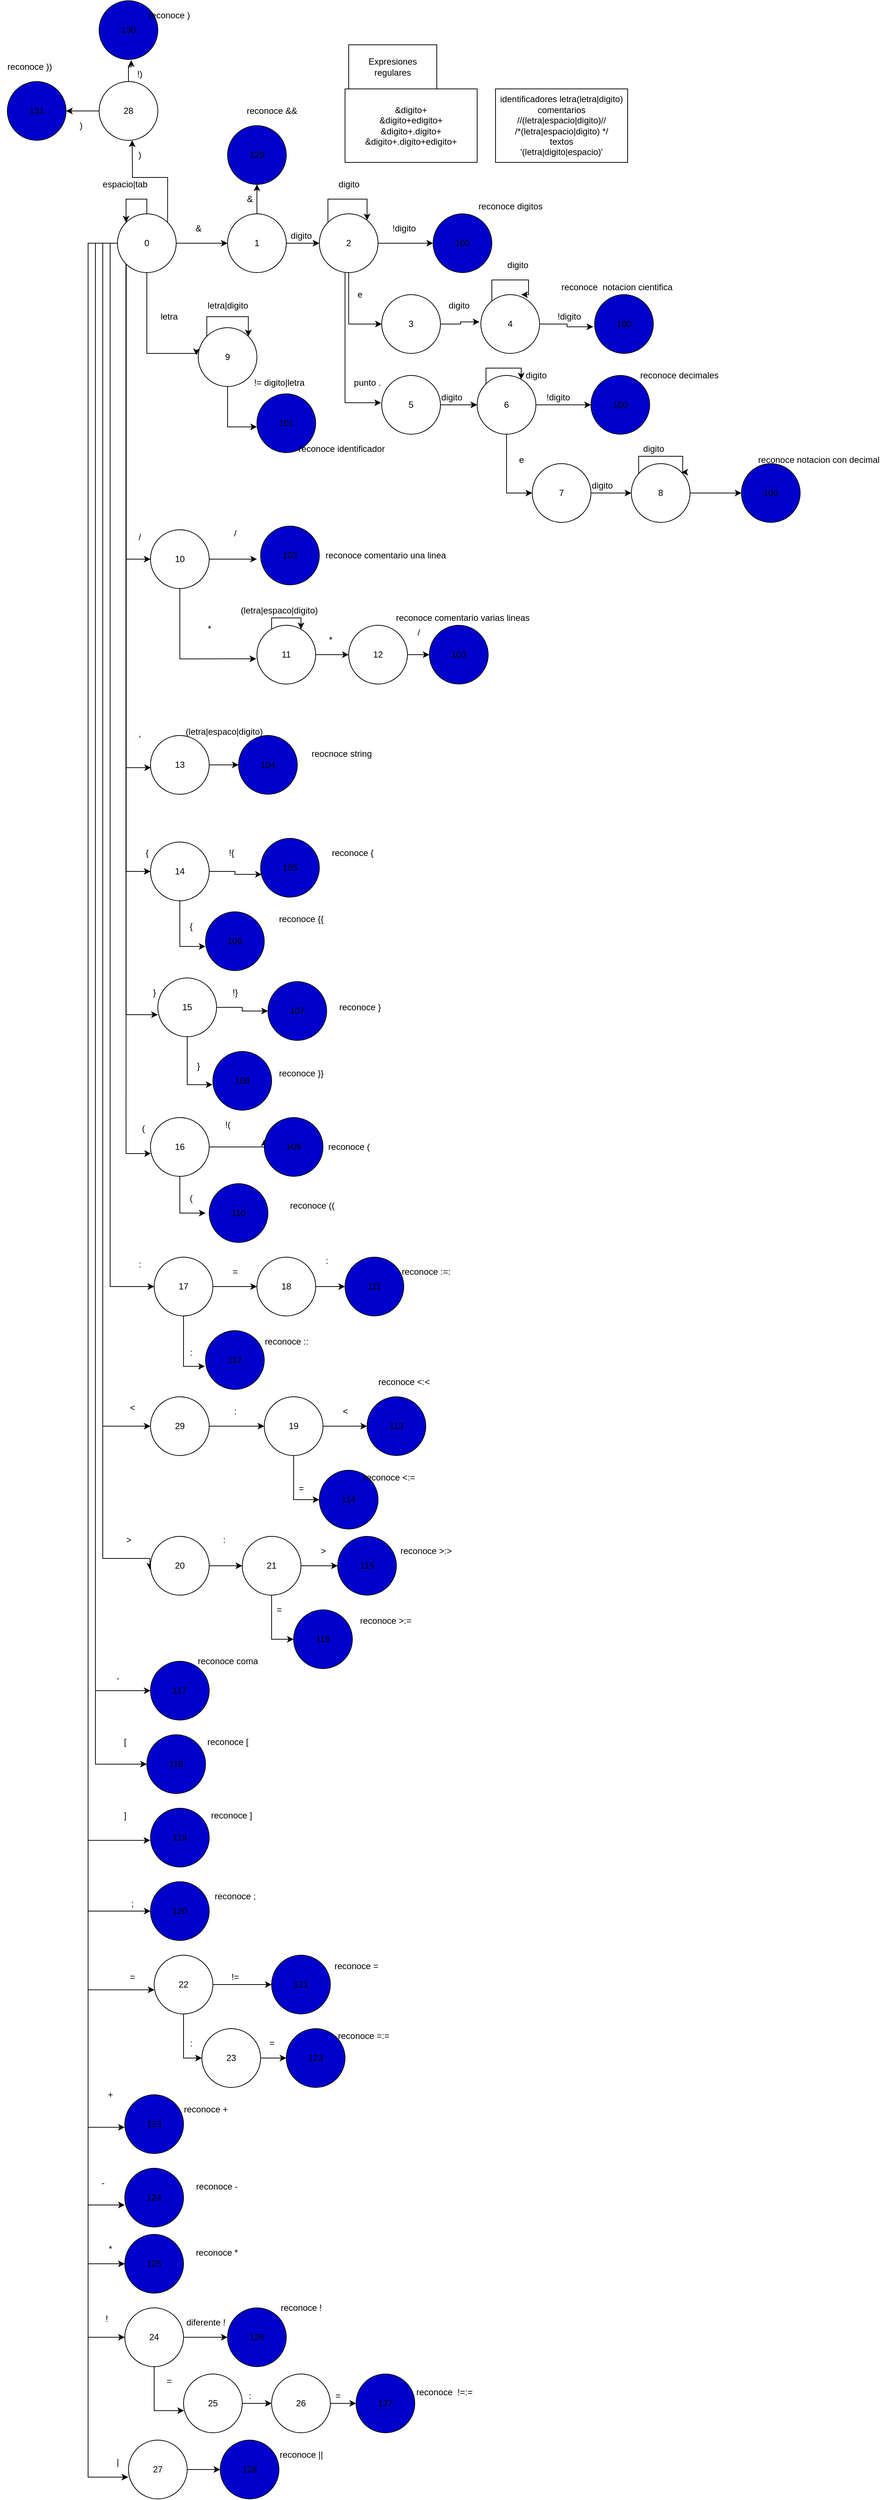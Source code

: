 <mxfile version="20.3.0" type="device"><diagram id="sZJ4xuUQJgea48TGJXXS" name="Page-1"><mxGraphModel dx="3290" dy="2418" grid="1" gridSize="10" guides="1" tooltips="1" connect="1" arrows="1" fold="1" page="1" pageScale="1" pageWidth="850" pageHeight="1100" math="0" shadow="0"><root><mxCell id="0"/><mxCell id="1" parent="0"/><mxCell id="8NpCHd4H9jKGFqgxWnFF-7" style="edgeStyle=orthogonalEdgeStyle;rounded=0;orthogonalLoop=1;jettySize=auto;html=1;entryX=0;entryY=0.5;entryDx=0;entryDy=0;" parent="1" source="SpktvOIL7QtPuCu8aXce-1" target="8NpCHd4H9jKGFqgxWnFF-4" edge="1"><mxGeometry relative="1" as="geometry"/></mxCell><mxCell id="8NpCHd4H9jKGFqgxWnFF-58" style="edgeStyle=orthogonalEdgeStyle;rounded=0;orthogonalLoop=1;jettySize=auto;html=1;entryX=-0.03;entryY=0.467;entryDx=0;entryDy=0;entryPerimeter=0;" parent="1" source="SpktvOIL7QtPuCu8aXce-1" target="8NpCHd4H9jKGFqgxWnFF-57" edge="1"><mxGeometry relative="1" as="geometry"><Array as="points"><mxPoint x="150" y="440"/><mxPoint x="218" y="440"/></Array></mxGeometry></mxCell><mxCell id="8NpCHd4H9jKGFqgxWnFF-66" style="edgeStyle=orthogonalEdgeStyle;rounded=0;orthogonalLoop=1;jettySize=auto;html=1;exitX=0;exitY=1;exitDx=0;exitDy=0;entryX=0;entryY=0.5;entryDx=0;entryDy=0;" parent="1" source="SpktvOIL7QtPuCu8aXce-1" target="8NpCHd4H9jKGFqgxWnFF-67" edge="1"><mxGeometry relative="1" as="geometry"><mxPoint x="121.857" y="590.0" as="targetPoint"/></mxGeometry></mxCell><mxCell id="8NpCHd4H9jKGFqgxWnFF-101" style="edgeStyle=orthogonalEdgeStyle;rounded=0;orthogonalLoop=1;jettySize=auto;html=1;exitX=0;exitY=1;exitDx=0;exitDy=0;entryX=0.008;entryY=0.547;entryDx=0;entryDy=0;entryPerimeter=0;" parent="1" source="SpktvOIL7QtPuCu8aXce-1" target="8NpCHd4H9jKGFqgxWnFF-100" edge="1"><mxGeometry relative="1" as="geometry"/></mxCell><mxCell id="8NpCHd4H9jKGFqgxWnFF-109" style="edgeStyle=orthogonalEdgeStyle;rounded=0;orthogonalLoop=1;jettySize=auto;html=1;exitX=0;exitY=1;exitDx=0;exitDy=0;entryX=0;entryY=0.5;entryDx=0;entryDy=0;" parent="1" source="SpktvOIL7QtPuCu8aXce-1" target="8NpCHd4H9jKGFqgxWnFF-108" edge="1"><mxGeometry relative="1" as="geometry"/></mxCell><mxCell id="8NpCHd4H9jKGFqgxWnFF-122" style="edgeStyle=orthogonalEdgeStyle;rounded=0;orthogonalLoop=1;jettySize=auto;html=1;exitX=0;exitY=1;exitDx=0;exitDy=0;entryX=0;entryY=0.625;entryDx=0;entryDy=0;entryPerimeter=0;" parent="1" source="SpktvOIL7QtPuCu8aXce-1" target="8NpCHd4H9jKGFqgxWnFF-121" edge="1"><mxGeometry relative="1" as="geometry"/></mxCell><mxCell id="8NpCHd4H9jKGFqgxWnFF-134" style="edgeStyle=orthogonalEdgeStyle;rounded=0;orthogonalLoop=1;jettySize=auto;html=1;exitX=0;exitY=1;exitDx=0;exitDy=0;entryX=0.008;entryY=0.612;entryDx=0;entryDy=0;entryPerimeter=0;" parent="1" source="SpktvOIL7QtPuCu8aXce-1" target="8NpCHd4H9jKGFqgxWnFF-132" edge="1"><mxGeometry relative="1" as="geometry"/></mxCell><mxCell id="8NpCHd4H9jKGFqgxWnFF-144" style="edgeStyle=orthogonalEdgeStyle;rounded=0;orthogonalLoop=1;jettySize=auto;html=1;entryX=0;entryY=0.5;entryDx=0;entryDy=0;" parent="1" source="SpktvOIL7QtPuCu8aXce-1" target="8NpCHd4H9jKGFqgxWnFF-143" edge="1"><mxGeometry relative="1" as="geometry"><Array as="points"><mxPoint x="100" y="290"/><mxPoint x="100" y="1710"/></Array></mxGeometry></mxCell><mxCell id="8NpCHd4H9jKGFqgxWnFF-158" style="edgeStyle=orthogonalEdgeStyle;rounded=0;orthogonalLoop=1;jettySize=auto;html=1;exitX=0;exitY=0.5;exitDx=0;exitDy=0;entryX=0;entryY=0.5;entryDx=0;entryDy=0;" parent="1" source="SpktvOIL7QtPuCu8aXce-1" target="8NpCHd4H9jKGFqgxWnFF-157" edge="1"><mxGeometry relative="1" as="geometry"/></mxCell><mxCell id="8NpCHd4H9jKGFqgxWnFF-171" style="edgeStyle=orthogonalEdgeStyle;rounded=0;orthogonalLoop=1;jettySize=auto;html=1;entryX=-0.01;entryY=0.565;entryDx=0;entryDy=0;entryPerimeter=0;" parent="1" source="SpktvOIL7QtPuCu8aXce-1" target="8NpCHd4H9jKGFqgxWnFF-170" edge="1"><mxGeometry relative="1" as="geometry"><Array as="points"><mxPoint x="90" y="290"/><mxPoint x="90" y="2080"/><mxPoint x="154" y="2080"/></Array></mxGeometry></mxCell><mxCell id="8NpCHd4H9jKGFqgxWnFF-185" style="edgeStyle=orthogonalEdgeStyle;rounded=0;orthogonalLoop=1;jettySize=auto;html=1;entryX=0;entryY=0.5;entryDx=0;entryDy=0;" parent="1" source="SpktvOIL7QtPuCu8aXce-1" target="8NpCHd4H9jKGFqgxWnFF-186" edge="1"><mxGeometry relative="1" as="geometry"><mxPoint x="90" y="2313.333" as="targetPoint"/><Array as="points"><mxPoint x="80" y="290"/><mxPoint x="80" y="2260"/></Array></mxGeometry></mxCell><mxCell id="8NpCHd4H9jKGFqgxWnFF-200" style="edgeStyle=orthogonalEdgeStyle;rounded=0;orthogonalLoop=1;jettySize=auto;html=1;entryX=0;entryY=0.5;entryDx=0;entryDy=0;" parent="1" source="SpktvOIL7QtPuCu8aXce-1" target="8NpCHd4H9jKGFqgxWnFF-189" edge="1"><mxGeometry relative="1" as="geometry"><Array as="points"><mxPoint x="80" y="290"/><mxPoint x="80" y="2360"/></Array></mxGeometry></mxCell><mxCell id="8NpCHd4H9jKGFqgxWnFF-201" style="edgeStyle=orthogonalEdgeStyle;rounded=0;orthogonalLoop=1;jettySize=auto;html=1;exitX=0;exitY=0.5;exitDx=0;exitDy=0;entryX=-0.004;entryY=0.547;entryDx=0;entryDy=0;entryPerimeter=0;" parent="1" source="SpktvOIL7QtPuCu8aXce-1" target="8NpCHd4H9jKGFqgxWnFF-192" edge="1"><mxGeometry relative="1" as="geometry"><Array as="points"><mxPoint x="70" y="290"/><mxPoint x="70" y="2464"/></Array></mxGeometry></mxCell><mxCell id="8NpCHd4H9jKGFqgxWnFF-202" style="edgeStyle=orthogonalEdgeStyle;rounded=0;orthogonalLoop=1;jettySize=auto;html=1;exitX=0;exitY=0.5;exitDx=0;exitDy=0;entryX=0;entryY=0.5;entryDx=0;entryDy=0;" parent="1" source="SpktvOIL7QtPuCu8aXce-1" target="8NpCHd4H9jKGFqgxWnFF-195" edge="1"><mxGeometry relative="1" as="geometry"><Array as="points"><mxPoint x="70" y="290"/><mxPoint x="70" y="2560"/></Array></mxGeometry></mxCell><mxCell id="8NpCHd4H9jKGFqgxWnFF-216" style="edgeStyle=orthogonalEdgeStyle;rounded=0;orthogonalLoop=1;jettySize=auto;html=1;entryX=0.005;entryY=0.589;entryDx=0;entryDy=0;entryPerimeter=0;" parent="1" source="SpktvOIL7QtPuCu8aXce-1" target="8NpCHd4H9jKGFqgxWnFF-203" edge="1"><mxGeometry relative="1" as="geometry"><Array as="points"><mxPoint x="70" y="290"/><mxPoint x="70" y="2667"/></Array></mxGeometry></mxCell><mxCell id="8NpCHd4H9jKGFqgxWnFF-227" style="edgeStyle=orthogonalEdgeStyle;rounded=0;orthogonalLoop=1;jettySize=auto;html=1;entryX=-0.001;entryY=0.553;entryDx=0;entryDy=0;entryPerimeter=0;" parent="1" source="SpktvOIL7QtPuCu8aXce-1" target="8NpCHd4H9jKGFqgxWnFF-217" edge="1"><mxGeometry relative="1" as="geometry"><Array as="points"><mxPoint x="70" y="290"/><mxPoint x="70" y="2854"/></Array></mxGeometry></mxCell><mxCell id="8NpCHd4H9jKGFqgxWnFF-228" style="edgeStyle=orthogonalEdgeStyle;rounded=0;orthogonalLoop=1;jettySize=auto;html=1;entryX=0;entryY=0.625;entryDx=0;entryDy=0;entryPerimeter=0;" parent="1" source="SpktvOIL7QtPuCu8aXce-1" target="8NpCHd4H9jKGFqgxWnFF-220" edge="1"><mxGeometry relative="1" as="geometry"><Array as="points"><mxPoint x="70" y="290"/><mxPoint x="70" y="2960"/></Array></mxGeometry></mxCell><mxCell id="8NpCHd4H9jKGFqgxWnFF-229" style="edgeStyle=orthogonalEdgeStyle;rounded=0;orthogonalLoop=1;jettySize=auto;html=1;entryX=0;entryY=0.5;entryDx=0;entryDy=0;" parent="1" source="SpktvOIL7QtPuCu8aXce-1" target="8NpCHd4H9jKGFqgxWnFF-223" edge="1"><mxGeometry relative="1" as="geometry"><Array as="points"><mxPoint x="70" y="290"/><mxPoint x="70" y="3040"/></Array></mxGeometry></mxCell><mxCell id="8NpCHd4H9jKGFqgxWnFF-230" style="edgeStyle=orthogonalEdgeStyle;rounded=0;orthogonalLoop=1;jettySize=auto;html=1;entryX=0;entryY=0.5;entryDx=0;entryDy=0;" parent="1" source="SpktvOIL7QtPuCu8aXce-1" target="8NpCHd4H9jKGFqgxWnFF-231" edge="1"><mxGeometry relative="1" as="geometry"><mxPoint x="70" y="3140" as="targetPoint"/><Array as="points"><mxPoint x="70" y="290"/><mxPoint x="70" y="3140"/></Array></mxGeometry></mxCell><mxCell id="8NpCHd4H9jKGFqgxWnFF-252" style="edgeStyle=orthogonalEdgeStyle;rounded=0;orthogonalLoop=1;jettySize=auto;html=1;exitX=0;exitY=0.5;exitDx=0;exitDy=0;entryX=-0.004;entryY=0.63;entryDx=0;entryDy=0;entryPerimeter=0;" parent="1" source="SpktvOIL7QtPuCu8aXce-1" target="8NpCHd4H9jKGFqgxWnFF-247" edge="1"><mxGeometry relative="1" as="geometry"><Array as="points"><mxPoint x="70" y="290"/><mxPoint x="70" y="3330"/></Array></mxGeometry></mxCell><mxCell id="8NpCHd4H9jKGFqgxWnFF-258" style="edgeStyle=orthogonalEdgeStyle;rounded=0;orthogonalLoop=1;jettySize=auto;html=1;exitX=1;exitY=0;exitDx=0;exitDy=0;" parent="1" source="SpktvOIL7QtPuCu8aXce-1" edge="1"><mxGeometry relative="1" as="geometry"><mxPoint x="130" y="150" as="targetPoint"/></mxGeometry></mxCell><mxCell id="SpktvOIL7QtPuCu8aXce-1" value="0" style="ellipse;whiteSpace=wrap;html=1;aspect=fixed;" parent="1" vertex="1"><mxGeometry x="110" y="250" width="80" height="80" as="geometry"/></mxCell><mxCell id="8NpCHd4H9jKGFqgxWnFF-1" value="Expresiones regulares" style="rounded=0;whiteSpace=wrap;html=1;" parent="1" vertex="1"><mxGeometry x="425" y="20" width="120" height="60" as="geometry"/></mxCell><mxCell id="8NpCHd4H9jKGFqgxWnFF-2" value="&amp;amp;digito+&lt;br&gt;&amp;amp;digito+edigito+&lt;br&gt;&amp;amp;digito+.digito+&lt;br&gt;&amp;amp;digito+.digito+edigito+" style="rounded=0;whiteSpace=wrap;html=1;" parent="1" vertex="1"><mxGeometry x="420" y="80" width="180" height="100" as="geometry"/></mxCell><mxCell id="8NpCHd4H9jKGFqgxWnFF-3" value="identificadores letra(letra|digito)&lt;br&gt;comentarios //(letra|espacio|digito)//&lt;br&gt;/*(letra|espacio|digito) */&lt;br&gt;textos&lt;br&gt;'(letra|digito|espacio)'" style="rounded=0;whiteSpace=wrap;html=1;" parent="1" vertex="1"><mxGeometry x="625" y="80" width="180" height="100" as="geometry"/></mxCell><mxCell id="8NpCHd4H9jKGFqgxWnFF-10" style="edgeStyle=orthogonalEdgeStyle;rounded=0;orthogonalLoop=1;jettySize=auto;html=1;exitX=1;exitY=0.5;exitDx=0;exitDy=0;" parent="1" source="8NpCHd4H9jKGFqgxWnFF-4" target="8NpCHd4H9jKGFqgxWnFF-9" edge="1"><mxGeometry relative="1" as="geometry"/></mxCell><mxCell id="8NpCHd4H9jKGFqgxWnFF-255" style="edgeStyle=orthogonalEdgeStyle;rounded=0;orthogonalLoop=1;jettySize=auto;html=1;exitX=0.5;exitY=0;exitDx=0;exitDy=0;" parent="1" source="8NpCHd4H9jKGFqgxWnFF-4" target="8NpCHd4H9jKGFqgxWnFF-253" edge="1"><mxGeometry relative="1" as="geometry"/></mxCell><mxCell id="8NpCHd4H9jKGFqgxWnFF-4" value="1" style="ellipse;whiteSpace=wrap;html=1;aspect=fixed;" parent="1" vertex="1"><mxGeometry x="260" y="250" width="80" height="80" as="geometry"/></mxCell><mxCell id="8NpCHd4H9jKGFqgxWnFF-5" style="edgeStyle=orthogonalEdgeStyle;rounded=0;orthogonalLoop=1;jettySize=auto;html=1;entryX=0;entryY=0;entryDx=0;entryDy=0;" parent="1" source="SpktvOIL7QtPuCu8aXce-1" target="SpktvOIL7QtPuCu8aXce-1" edge="1"><mxGeometry relative="1" as="geometry"><Array as="points"><mxPoint x="150" y="230"/><mxPoint x="122" y="230"/></Array></mxGeometry></mxCell><mxCell id="8NpCHd4H9jKGFqgxWnFF-6" value="espacio|tab" style="text;html=1;align=center;verticalAlign=middle;resizable=0;points=[];autosize=1;strokeColor=none;fillColor=none;" parent="1" vertex="1"><mxGeometry x="80" y="195" width="80" height="30" as="geometry"/></mxCell><mxCell id="8NpCHd4H9jKGFqgxWnFF-8" value="&amp;amp;" style="text;html=1;align=center;verticalAlign=middle;resizable=0;points=[];autosize=1;strokeColor=none;fillColor=none;" parent="1" vertex="1"><mxGeometry x="205" y="255" width="30" height="30" as="geometry"/></mxCell><mxCell id="8NpCHd4H9jKGFqgxWnFF-14" style="edgeStyle=orthogonalEdgeStyle;rounded=0;orthogonalLoop=1;jettySize=auto;html=1;exitX=1;exitY=0.5;exitDx=0;exitDy=0;" parent="1" source="8NpCHd4H9jKGFqgxWnFF-9" edge="1"><mxGeometry relative="1" as="geometry"><mxPoint x="540" y="289.952" as="targetPoint"/></mxGeometry></mxCell><mxCell id="8NpCHd4H9jKGFqgxWnFF-19" style="edgeStyle=orthogonalEdgeStyle;rounded=0;orthogonalLoop=1;jettySize=auto;html=1;exitX=0.5;exitY=1;exitDx=0;exitDy=0;entryX=0;entryY=0.5;entryDx=0;entryDy=0;" parent="1" source="8NpCHd4H9jKGFqgxWnFF-9" target="8NpCHd4H9jKGFqgxWnFF-18" edge="1"><mxGeometry relative="1" as="geometry"/></mxCell><mxCell id="8NpCHd4H9jKGFqgxWnFF-32" style="edgeStyle=orthogonalEdgeStyle;rounded=0;orthogonalLoop=1;jettySize=auto;html=1;entryX=-0.012;entryY=0.464;entryDx=0;entryDy=0;entryPerimeter=0;" parent="1" source="8NpCHd4H9jKGFqgxWnFF-9" target="8NpCHd4H9jKGFqgxWnFF-31" edge="1"><mxGeometry relative="1" as="geometry"><Array as="points"><mxPoint x="420" y="507"/></Array></mxGeometry></mxCell><mxCell id="8NpCHd4H9jKGFqgxWnFF-9" value="2" style="ellipse;whiteSpace=wrap;html=1;aspect=fixed;" parent="1" vertex="1"><mxGeometry x="385" y="250" width="80" height="80" as="geometry"/></mxCell><mxCell id="8NpCHd4H9jKGFqgxWnFF-11" value="digito" style="text;html=1;align=center;verticalAlign=middle;resizable=0;points=[];autosize=1;strokeColor=none;fillColor=none;" parent="1" vertex="1"><mxGeometry x="335" y="265" width="50" height="30" as="geometry"/></mxCell><mxCell id="8NpCHd4H9jKGFqgxWnFF-12" style="edgeStyle=orthogonalEdgeStyle;rounded=0;orthogonalLoop=1;jettySize=auto;html=1;exitX=0;exitY=0;exitDx=0;exitDy=0;" parent="1" source="8NpCHd4H9jKGFqgxWnFF-9" target="8NpCHd4H9jKGFqgxWnFF-9" edge="1"><mxGeometry relative="1" as="geometry"><Array as="points"><mxPoint x="397" y="230"/><mxPoint x="450" y="230"/></Array></mxGeometry></mxCell><mxCell id="8NpCHd4H9jKGFqgxWnFF-13" value="digito" style="text;html=1;align=center;verticalAlign=middle;resizable=0;points=[];autosize=1;strokeColor=none;fillColor=none;" parent="1" vertex="1"><mxGeometry x="400" y="195" width="50" height="30" as="geometry"/></mxCell><mxCell id="8NpCHd4H9jKGFqgxWnFF-15" value="100" style="ellipse;whiteSpace=wrap;html=1;aspect=fixed;fillColor=#0000CC;" parent="1" vertex="1"><mxGeometry x="540" y="250" width="80" height="80" as="geometry"/></mxCell><mxCell id="8NpCHd4H9jKGFqgxWnFF-16" value="!digito" style="text;html=1;align=center;verticalAlign=middle;resizable=0;points=[];autosize=1;strokeColor=none;fillColor=none;" parent="1" vertex="1"><mxGeometry x="470" y="255" width="60" height="30" as="geometry"/></mxCell><mxCell id="8NpCHd4H9jKGFqgxWnFF-17" value="reconoce digitos" style="text;html=1;align=center;verticalAlign=middle;resizable=0;points=[];autosize=1;strokeColor=none;fillColor=none;" parent="1" vertex="1"><mxGeometry x="590" y="225" width="110" height="30" as="geometry"/></mxCell><mxCell id="8NpCHd4H9jKGFqgxWnFF-22" style="edgeStyle=orthogonalEdgeStyle;rounded=0;orthogonalLoop=1;jettySize=auto;html=1;exitX=1;exitY=0.5;exitDx=0;exitDy=0;entryX=-0.024;entryY=0.464;entryDx=0;entryDy=0;entryPerimeter=0;" parent="1" source="8NpCHd4H9jKGFqgxWnFF-18" target="8NpCHd4H9jKGFqgxWnFF-21" edge="1"><mxGeometry relative="1" as="geometry"/></mxCell><mxCell id="8NpCHd4H9jKGFqgxWnFF-18" value="3" style="ellipse;whiteSpace=wrap;html=1;aspect=fixed;" parent="1" vertex="1"><mxGeometry x="470" y="360" width="80" height="80" as="geometry"/></mxCell><mxCell id="8NpCHd4H9jKGFqgxWnFF-20" value="e" style="text;html=1;align=center;verticalAlign=middle;resizable=0;points=[];autosize=1;strokeColor=none;fillColor=none;" parent="1" vertex="1"><mxGeometry x="425" y="345" width="30" height="30" as="geometry"/></mxCell><mxCell id="8NpCHd4H9jKGFqgxWnFF-27" style="edgeStyle=orthogonalEdgeStyle;rounded=0;orthogonalLoop=1;jettySize=auto;html=1;entryX=-0.024;entryY=0.547;entryDx=0;entryDy=0;entryPerimeter=0;" parent="1" source="8NpCHd4H9jKGFqgxWnFF-21" target="8NpCHd4H9jKGFqgxWnFF-26" edge="1"><mxGeometry relative="1" as="geometry"/></mxCell><mxCell id="8NpCHd4H9jKGFqgxWnFF-21" value="4" style="ellipse;whiteSpace=wrap;html=1;aspect=fixed;" parent="1" vertex="1"><mxGeometry x="605" y="360" width="80" height="80" as="geometry"/></mxCell><mxCell id="8NpCHd4H9jKGFqgxWnFF-23" value="digito" style="text;html=1;align=center;verticalAlign=middle;resizable=0;points=[];autosize=1;strokeColor=none;fillColor=none;" parent="1" vertex="1"><mxGeometry x="550" y="360" width="50" height="30" as="geometry"/></mxCell><mxCell id="8NpCHd4H9jKGFqgxWnFF-24" style="edgeStyle=orthogonalEdgeStyle;rounded=0;orthogonalLoop=1;jettySize=auto;html=1;entryX=0.688;entryY=0;entryDx=0;entryDy=0;entryPerimeter=0;" parent="1" source="8NpCHd4H9jKGFqgxWnFF-21" target="8NpCHd4H9jKGFqgxWnFF-21" edge="1"><mxGeometry relative="1" as="geometry"><Array as="points"><mxPoint x="620" y="340"/><mxPoint x="670" y="340"/><mxPoint x="670" y="360"/></Array></mxGeometry></mxCell><mxCell id="8NpCHd4H9jKGFqgxWnFF-25" value="!digito" style="text;html=1;align=center;verticalAlign=middle;resizable=0;points=[];autosize=1;strokeColor=none;fillColor=none;" parent="1" vertex="1"><mxGeometry x="695" y="375" width="60" height="30" as="geometry"/></mxCell><mxCell id="8NpCHd4H9jKGFqgxWnFF-26" value="100" style="ellipse;whiteSpace=wrap;html=1;aspect=fixed;fillColor=#0000CC;" parent="1" vertex="1"><mxGeometry x="760" y="360" width="80" height="80" as="geometry"/></mxCell><mxCell id="8NpCHd4H9jKGFqgxWnFF-28" value="reconoce&amp;nbsp; notacion cientifica" style="text;html=1;align=center;verticalAlign=middle;resizable=0;points=[];autosize=1;strokeColor=none;fillColor=none;" parent="1" vertex="1"><mxGeometry x="705" y="335" width="170" height="30" as="geometry"/></mxCell><mxCell id="8NpCHd4H9jKGFqgxWnFF-29" value="digito" style="text;html=1;align=center;verticalAlign=middle;resizable=0;points=[];autosize=1;strokeColor=none;fillColor=none;" parent="1" vertex="1"><mxGeometry x="630" y="305" width="50" height="30" as="geometry"/></mxCell><mxCell id="8NpCHd4H9jKGFqgxWnFF-35" style="edgeStyle=orthogonalEdgeStyle;rounded=0;orthogonalLoop=1;jettySize=auto;html=1;exitX=1;exitY=0.5;exitDx=0;exitDy=0;entryX=0;entryY=0.5;entryDx=0;entryDy=0;" parent="1" source="8NpCHd4H9jKGFqgxWnFF-31" target="8NpCHd4H9jKGFqgxWnFF-34" edge="1"><mxGeometry relative="1" as="geometry"/></mxCell><mxCell id="8NpCHd4H9jKGFqgxWnFF-31" value="5" style="ellipse;whiteSpace=wrap;html=1;aspect=fixed;" parent="1" vertex="1"><mxGeometry x="470" y="470" width="80" height="80" as="geometry"/></mxCell><mxCell id="8NpCHd4H9jKGFqgxWnFF-33" value="punto ." style="text;html=1;align=center;verticalAlign=middle;resizable=0;points=[];autosize=1;strokeColor=none;fillColor=none;" parent="1" vertex="1"><mxGeometry x="420" y="465" width="60" height="30" as="geometry"/></mxCell><mxCell id="8NpCHd4H9jKGFqgxWnFF-41" style="edgeStyle=orthogonalEdgeStyle;rounded=0;orthogonalLoop=1;jettySize=auto;html=1;" parent="1" source="8NpCHd4H9jKGFqgxWnFF-34" target="8NpCHd4H9jKGFqgxWnFF-40" edge="1"><mxGeometry relative="1" as="geometry"/></mxCell><mxCell id="8NpCHd4H9jKGFqgxWnFF-45" style="edgeStyle=orthogonalEdgeStyle;rounded=0;orthogonalLoop=1;jettySize=auto;html=1;exitX=0.5;exitY=1;exitDx=0;exitDy=0;entryX=0;entryY=0.5;entryDx=0;entryDy=0;" parent="1" source="8NpCHd4H9jKGFqgxWnFF-34" target="8NpCHd4H9jKGFqgxWnFF-44" edge="1"><mxGeometry relative="1" as="geometry"/></mxCell><mxCell id="8NpCHd4H9jKGFqgxWnFF-34" value="6" style="ellipse;whiteSpace=wrap;html=1;aspect=fixed;" parent="1" vertex="1"><mxGeometry x="600" y="470" width="80" height="80" as="geometry"/></mxCell><mxCell id="8NpCHd4H9jKGFqgxWnFF-36" value="digito" style="text;html=1;align=center;verticalAlign=middle;resizable=0;points=[];autosize=1;strokeColor=none;fillColor=none;" parent="1" vertex="1"><mxGeometry x="540" y="485" width="50" height="30" as="geometry"/></mxCell><mxCell id="8NpCHd4H9jKGFqgxWnFF-37" style="edgeStyle=orthogonalEdgeStyle;rounded=0;orthogonalLoop=1;jettySize=auto;html=1;" parent="1" source="8NpCHd4H9jKGFqgxWnFF-34" target="8NpCHd4H9jKGFqgxWnFF-34" edge="1"><mxGeometry relative="1" as="geometry"><Array as="points"><mxPoint x="612" y="460"/><mxPoint x="660" y="460"/></Array></mxGeometry></mxCell><mxCell id="8NpCHd4H9jKGFqgxWnFF-38" value="digito" style="text;html=1;align=center;verticalAlign=middle;resizable=0;points=[];autosize=1;strokeColor=none;fillColor=none;" parent="1" vertex="1"><mxGeometry x="655" y="455" width="50" height="30" as="geometry"/></mxCell><mxCell id="8NpCHd4H9jKGFqgxWnFF-40" value="100" style="ellipse;whiteSpace=wrap;html=1;aspect=fixed;fillColor=#0000CC;" parent="1" vertex="1"><mxGeometry x="755" y="470" width="80" height="80" as="geometry"/></mxCell><mxCell id="8NpCHd4H9jKGFqgxWnFF-42" value="!digito" style="text;html=1;align=center;verticalAlign=middle;resizable=0;points=[];autosize=1;strokeColor=none;fillColor=none;" parent="1" vertex="1"><mxGeometry x="680" y="485" width="60" height="30" as="geometry"/></mxCell><mxCell id="8NpCHd4H9jKGFqgxWnFF-43" value="reconoce decimales" style="text;html=1;align=center;verticalAlign=middle;resizable=0;points=[];autosize=1;strokeColor=none;fillColor=none;" parent="1" vertex="1"><mxGeometry x="810" y="455" width="130" height="30" as="geometry"/></mxCell><mxCell id="8NpCHd4H9jKGFqgxWnFF-48" style="edgeStyle=orthogonalEdgeStyle;rounded=0;orthogonalLoop=1;jettySize=auto;html=1;entryX=0;entryY=0.5;entryDx=0;entryDy=0;" parent="1" source="8NpCHd4H9jKGFqgxWnFF-44" target="8NpCHd4H9jKGFqgxWnFF-47" edge="1"><mxGeometry relative="1" as="geometry"/></mxCell><mxCell id="8NpCHd4H9jKGFqgxWnFF-44" value="7" style="ellipse;whiteSpace=wrap;html=1;aspect=fixed;" parent="1" vertex="1"><mxGeometry x="675" y="590" width="80" height="80" as="geometry"/></mxCell><mxCell id="8NpCHd4H9jKGFqgxWnFF-46" value="e" style="text;html=1;align=center;verticalAlign=middle;resizable=0;points=[];autosize=1;strokeColor=none;fillColor=none;" parent="1" vertex="1"><mxGeometry x="645" y="570" width="30" height="30" as="geometry"/></mxCell><mxCell id="8NpCHd4H9jKGFqgxWnFF-54" style="edgeStyle=orthogonalEdgeStyle;rounded=0;orthogonalLoop=1;jettySize=auto;html=1;exitX=1;exitY=0.5;exitDx=0;exitDy=0;entryX=0;entryY=0.5;entryDx=0;entryDy=0;" parent="1" source="8NpCHd4H9jKGFqgxWnFF-47" target="8NpCHd4H9jKGFqgxWnFF-53" edge="1"><mxGeometry relative="1" as="geometry"/></mxCell><mxCell id="8NpCHd4H9jKGFqgxWnFF-47" value="8" style="ellipse;whiteSpace=wrap;html=1;aspect=fixed;" parent="1" vertex="1"><mxGeometry x="810" y="590" width="80" height="80" as="geometry"/></mxCell><mxCell id="8NpCHd4H9jKGFqgxWnFF-49" value="digito" style="text;html=1;align=center;verticalAlign=middle;resizable=0;points=[];autosize=1;strokeColor=none;fillColor=none;" parent="1" vertex="1"><mxGeometry x="745" y="605" width="50" height="30" as="geometry"/></mxCell><mxCell id="8NpCHd4H9jKGFqgxWnFF-50" style="edgeStyle=orthogonalEdgeStyle;rounded=0;orthogonalLoop=1;jettySize=auto;html=1;entryX=1;entryY=0;entryDx=0;entryDy=0;" parent="1" source="8NpCHd4H9jKGFqgxWnFF-47" target="8NpCHd4H9jKGFqgxWnFF-47" edge="1"><mxGeometry relative="1" as="geometry"><Array as="points"><mxPoint x="820" y="580"/><mxPoint x="880" y="580"/><mxPoint x="880" y="602"/></Array></mxGeometry></mxCell><mxCell id="8NpCHd4H9jKGFqgxWnFF-51" value="digito" style="text;html=1;align=center;verticalAlign=middle;resizable=0;points=[];autosize=1;strokeColor=none;fillColor=none;" parent="1" vertex="1"><mxGeometry x="815" y="555" width="50" height="30" as="geometry"/></mxCell><mxCell id="8NpCHd4H9jKGFqgxWnFF-53" value="100" style="ellipse;whiteSpace=wrap;html=1;aspect=fixed;fillColor=#0000CC;" parent="1" vertex="1"><mxGeometry x="960" y="590" width="80" height="80" as="geometry"/></mxCell><mxCell id="8NpCHd4H9jKGFqgxWnFF-56" value="reconoce notacion con decimal" style="text;html=1;align=center;verticalAlign=middle;resizable=0;points=[];autosize=1;strokeColor=none;fillColor=none;" parent="1" vertex="1"><mxGeometry x="970" y="570" width="190" height="30" as="geometry"/></mxCell><mxCell id="8NpCHd4H9jKGFqgxWnFF-63" style="edgeStyle=orthogonalEdgeStyle;rounded=0;orthogonalLoop=1;jettySize=auto;html=1;exitX=0.5;exitY=1;exitDx=0;exitDy=0;entryX=0;entryY=0.563;entryDx=0;entryDy=0;entryPerimeter=0;" parent="1" source="8NpCHd4H9jKGFqgxWnFF-57" target="8NpCHd4H9jKGFqgxWnFF-62" edge="1"><mxGeometry relative="1" as="geometry"/></mxCell><mxCell id="8NpCHd4H9jKGFqgxWnFF-57" value="9" style="ellipse;whiteSpace=wrap;html=1;aspect=fixed;" parent="1" vertex="1"><mxGeometry x="220" y="405" width="80" height="80" as="geometry"/></mxCell><mxCell id="8NpCHd4H9jKGFqgxWnFF-59" value="letra" style="text;html=1;align=center;verticalAlign=middle;resizable=0;points=[];autosize=1;strokeColor=none;fillColor=none;" parent="1" vertex="1"><mxGeometry x="155" y="375" width="50" height="30" as="geometry"/></mxCell><mxCell id="8NpCHd4H9jKGFqgxWnFF-60" style="edgeStyle=orthogonalEdgeStyle;rounded=0;orthogonalLoop=1;jettySize=auto;html=1;exitX=0;exitY=0;exitDx=0;exitDy=0;entryX=1;entryY=0;entryDx=0;entryDy=0;" parent="1" source="8NpCHd4H9jKGFqgxWnFF-57" target="8NpCHd4H9jKGFqgxWnFF-57" edge="1"><mxGeometry relative="1" as="geometry"><Array as="points"><mxPoint x="232" y="390"/><mxPoint x="288" y="390"/></Array></mxGeometry></mxCell><mxCell id="8NpCHd4H9jKGFqgxWnFF-61" value="letra|digito" style="text;html=1;align=center;verticalAlign=middle;resizable=0;points=[];autosize=1;strokeColor=none;fillColor=none;" parent="1" vertex="1"><mxGeometry x="220" y="360" width="80" height="30" as="geometry"/></mxCell><mxCell id="8NpCHd4H9jKGFqgxWnFF-62" value="101" style="ellipse;whiteSpace=wrap;html=1;aspect=fixed;fillColor=#0000CC;" parent="1" vertex="1"><mxGeometry x="300" y="495" width="80" height="80" as="geometry"/></mxCell><mxCell id="8NpCHd4H9jKGFqgxWnFF-64" value="!= digito|letra" style="text;html=1;align=center;verticalAlign=middle;resizable=0;points=[];autosize=1;strokeColor=none;fillColor=none;" parent="1" vertex="1"><mxGeometry x="285" y="465" width="90" height="30" as="geometry"/></mxCell><mxCell id="8NpCHd4H9jKGFqgxWnFF-65" value="reconoce identificador" style="text;html=1;align=center;verticalAlign=middle;resizable=0;points=[];autosize=1;strokeColor=none;fillColor=none;" parent="1" vertex="1"><mxGeometry x="345" y="555" width="140" height="30" as="geometry"/></mxCell><mxCell id="8NpCHd4H9jKGFqgxWnFF-71" style="edgeStyle=orthogonalEdgeStyle;rounded=0;orthogonalLoop=1;jettySize=auto;html=1;exitX=0.5;exitY=1;exitDx=0;exitDy=0;entryX=-0.012;entryY=0.571;entryDx=0;entryDy=0;entryPerimeter=0;" parent="1" source="8NpCHd4H9jKGFqgxWnFF-67" target="8NpCHd4H9jKGFqgxWnFF-70" edge="1"><mxGeometry relative="1" as="geometry"/></mxCell><mxCell id="8NpCHd4H9jKGFqgxWnFF-75" style="edgeStyle=orthogonalEdgeStyle;rounded=0;orthogonalLoop=1;jettySize=auto;html=1;exitX=1;exitY=0.5;exitDx=0;exitDy=0;entryX=0;entryY=0.5;entryDx=0;entryDy=0;" parent="1" source="8NpCHd4H9jKGFqgxWnFF-67" edge="1"><mxGeometry relative="1" as="geometry"><mxPoint x="300" y="720" as="targetPoint"/></mxGeometry></mxCell><mxCell id="8NpCHd4H9jKGFqgxWnFF-67" value="10" style="ellipse;whiteSpace=wrap;html=1;aspect=fixed;" parent="1" vertex="1"><mxGeometry x="155" y="680" width="80" height="80" as="geometry"/></mxCell><mxCell id="8NpCHd4H9jKGFqgxWnFF-68" value="/" style="text;html=1;align=center;verticalAlign=middle;resizable=0;points=[];autosize=1;strokeColor=none;fillColor=none;" parent="1" vertex="1"><mxGeometry x="125" y="675" width="30" height="30" as="geometry"/></mxCell><mxCell id="8NpCHd4H9jKGFqgxWnFF-94" style="edgeStyle=orthogonalEdgeStyle;rounded=0;orthogonalLoop=1;jettySize=auto;html=1;" parent="1" source="8NpCHd4H9jKGFqgxWnFF-70" target="8NpCHd4H9jKGFqgxWnFF-93" edge="1"><mxGeometry relative="1" as="geometry"/></mxCell><mxCell id="8NpCHd4H9jKGFqgxWnFF-70" value="11" style="ellipse;whiteSpace=wrap;html=1;aspect=fixed;" parent="1" vertex="1"><mxGeometry x="300" y="810" width="80" height="80" as="geometry"/></mxCell><mxCell id="8NpCHd4H9jKGFqgxWnFF-72" value="*" style="text;html=1;align=center;verticalAlign=middle;resizable=0;points=[];autosize=1;strokeColor=none;fillColor=none;" parent="1" vertex="1"><mxGeometry x="220" y="800" width="30" height="30" as="geometry"/></mxCell><mxCell id="8NpCHd4H9jKGFqgxWnFF-76" value="/" style="text;html=1;align=center;verticalAlign=middle;resizable=0;points=[];autosize=1;strokeColor=none;fillColor=none;" parent="1" vertex="1"><mxGeometry x="255" y="670" width="30" height="30" as="geometry"/></mxCell><mxCell id="8NpCHd4H9jKGFqgxWnFF-85" value="102" style="ellipse;whiteSpace=wrap;html=1;aspect=fixed;fillColor=#0000CC;" parent="1" vertex="1"><mxGeometry x="305" y="675" width="80" height="80" as="geometry"/></mxCell><mxCell id="8NpCHd4H9jKGFqgxWnFF-88" value="reconoce comentario una linea" style="text;html=1;align=center;verticalAlign=middle;resizable=0;points=[];autosize=1;strokeColor=none;fillColor=none;" parent="1" vertex="1"><mxGeometry x="380" y="700" width="190" height="30" as="geometry"/></mxCell><mxCell id="8NpCHd4H9jKGFqgxWnFF-90" style="edgeStyle=orthogonalEdgeStyle;rounded=0;orthogonalLoop=1;jettySize=auto;html=1;" parent="1" source="8NpCHd4H9jKGFqgxWnFF-70" target="8NpCHd4H9jKGFqgxWnFF-70" edge="1"><mxGeometry relative="1" as="geometry"><Array as="points"><mxPoint x="320" y="800"/></Array></mxGeometry></mxCell><mxCell id="8NpCHd4H9jKGFqgxWnFF-92" value="(letra|espaco|digito)" style="text;html=1;align=center;verticalAlign=middle;resizable=0;points=[];autosize=1;strokeColor=none;fillColor=none;" parent="1" vertex="1"><mxGeometry x="265" y="775" width="130" height="30" as="geometry"/></mxCell><mxCell id="8NpCHd4H9jKGFqgxWnFF-97" style="edgeStyle=orthogonalEdgeStyle;rounded=0;orthogonalLoop=1;jettySize=auto;html=1;" parent="1" source="8NpCHd4H9jKGFqgxWnFF-93" target="8NpCHd4H9jKGFqgxWnFF-96" edge="1"><mxGeometry relative="1" as="geometry"/></mxCell><mxCell id="8NpCHd4H9jKGFqgxWnFF-93" value="12" style="ellipse;whiteSpace=wrap;html=1;aspect=fixed;" parent="1" vertex="1"><mxGeometry x="425" y="810" width="80" height="80" as="geometry"/></mxCell><mxCell id="8NpCHd4H9jKGFqgxWnFF-95" value="*" style="text;html=1;align=center;verticalAlign=middle;resizable=0;points=[];autosize=1;strokeColor=none;fillColor=none;" parent="1" vertex="1"><mxGeometry x="385" y="815" width="30" height="30" as="geometry"/></mxCell><mxCell id="8NpCHd4H9jKGFqgxWnFF-96" value="103" style="ellipse;whiteSpace=wrap;html=1;aspect=fixed;fillColor=#0000CC;" parent="1" vertex="1"><mxGeometry x="535" y="810" width="80" height="80" as="geometry"/></mxCell><mxCell id="8NpCHd4H9jKGFqgxWnFF-98" value="/" style="text;html=1;align=center;verticalAlign=middle;resizable=0;points=[];autosize=1;strokeColor=none;fillColor=none;" parent="1" vertex="1"><mxGeometry x="505" y="805" width="30" height="30" as="geometry"/></mxCell><mxCell id="8NpCHd4H9jKGFqgxWnFF-99" value="reconoce comentario varias lineas" style="text;html=1;align=center;verticalAlign=middle;resizable=0;points=[];autosize=1;strokeColor=none;fillColor=none;" parent="1" vertex="1"><mxGeometry x="475" y="785" width="210" height="30" as="geometry"/></mxCell><mxCell id="8NpCHd4H9jKGFqgxWnFF-104" style="edgeStyle=orthogonalEdgeStyle;rounded=0;orthogonalLoop=1;jettySize=auto;html=1;exitX=1;exitY=0.5;exitDx=0;exitDy=0;entryX=0;entryY=0.5;entryDx=0;entryDy=0;" parent="1" source="8NpCHd4H9jKGFqgxWnFF-100" target="8NpCHd4H9jKGFqgxWnFF-103" edge="1"><mxGeometry relative="1" as="geometry"/></mxCell><mxCell id="8NpCHd4H9jKGFqgxWnFF-100" value="13" style="ellipse;whiteSpace=wrap;html=1;aspect=fixed;" parent="1" vertex="1"><mxGeometry x="155" y="960" width="80" height="80" as="geometry"/></mxCell><mxCell id="8NpCHd4H9jKGFqgxWnFF-102" value="'" style="text;html=1;align=center;verticalAlign=middle;resizable=0;points=[];autosize=1;strokeColor=none;fillColor=none;" parent="1" vertex="1"><mxGeometry x="125" y="950" width="30" height="30" as="geometry"/></mxCell><mxCell id="8NpCHd4H9jKGFqgxWnFF-103" value="104" style="ellipse;whiteSpace=wrap;html=1;aspect=fixed;fillColor=#0000CC;" parent="1" vertex="1"><mxGeometry x="275" y="960" width="80" height="80" as="geometry"/></mxCell><mxCell id="8NpCHd4H9jKGFqgxWnFF-106" value="(letra|espaco|digito)" style="text;html=1;align=center;verticalAlign=middle;resizable=0;points=[];autosize=1;strokeColor=none;fillColor=none;" parent="1" vertex="1"><mxGeometry x="190" y="940" width="130" height="30" as="geometry"/></mxCell><mxCell id="8NpCHd4H9jKGFqgxWnFF-107" value="reocnoce string" style="text;html=1;align=center;verticalAlign=middle;resizable=0;points=[];autosize=1;strokeColor=none;fillColor=none;" parent="1" vertex="1"><mxGeometry x="360" y="970" width="110" height="30" as="geometry"/></mxCell><mxCell id="8NpCHd4H9jKGFqgxWnFF-115" style="edgeStyle=orthogonalEdgeStyle;rounded=0;orthogonalLoop=1;jettySize=auto;html=1;entryX=0.02;entryY=0.613;entryDx=0;entryDy=0;entryPerimeter=0;" parent="1" source="8NpCHd4H9jKGFqgxWnFF-108" target="8NpCHd4H9jKGFqgxWnFF-111" edge="1"><mxGeometry relative="1" as="geometry"/></mxCell><mxCell id="8NpCHd4H9jKGFqgxWnFF-118" style="edgeStyle=orthogonalEdgeStyle;rounded=0;orthogonalLoop=1;jettySize=auto;html=1;entryX=-0.001;entryY=0.589;entryDx=0;entryDy=0;entryPerimeter=0;" parent="1" source="8NpCHd4H9jKGFqgxWnFF-108" target="8NpCHd4H9jKGFqgxWnFF-117" edge="1"><mxGeometry relative="1" as="geometry"/></mxCell><mxCell id="8NpCHd4H9jKGFqgxWnFF-108" value="14" style="ellipse;whiteSpace=wrap;html=1;aspect=fixed;" parent="1" vertex="1"><mxGeometry x="155" y="1105" width="80" height="80" as="geometry"/></mxCell><mxCell id="8NpCHd4H9jKGFqgxWnFF-110" value="{" style="text;html=1;align=center;verticalAlign=middle;resizable=0;points=[];autosize=1;strokeColor=none;fillColor=none;" parent="1" vertex="1"><mxGeometry x="135" y="1105" width="30" height="30" as="geometry"/></mxCell><mxCell id="8NpCHd4H9jKGFqgxWnFF-111" value="105" style="ellipse;whiteSpace=wrap;html=1;aspect=fixed;fillColor=#0000CC;" parent="1" vertex="1"><mxGeometry x="305" y="1100" width="80" height="80" as="geometry"/></mxCell><mxCell id="8NpCHd4H9jKGFqgxWnFF-113" value="!{" style="text;html=1;align=center;verticalAlign=middle;resizable=0;points=[];autosize=1;strokeColor=none;fillColor=none;" parent="1" vertex="1"><mxGeometry x="250" y="1105" width="30" height="30" as="geometry"/></mxCell><mxCell id="8NpCHd4H9jKGFqgxWnFF-116" value="reconoce {" style="text;html=1;align=center;verticalAlign=middle;resizable=0;points=[];autosize=1;strokeColor=none;fillColor=none;" parent="1" vertex="1"><mxGeometry x="390" y="1105" width="80" height="30" as="geometry"/></mxCell><mxCell id="8NpCHd4H9jKGFqgxWnFF-117" value="106" style="ellipse;whiteSpace=wrap;html=1;aspect=fixed;fillColor=#0000CC;" parent="1" vertex="1"><mxGeometry x="230" y="1200" width="80" height="80" as="geometry"/></mxCell><mxCell id="8NpCHd4H9jKGFqgxWnFF-119" value="{" style="text;html=1;align=center;verticalAlign=middle;resizable=0;points=[];autosize=1;strokeColor=none;fillColor=none;" parent="1" vertex="1"><mxGeometry x="195" y="1205" width="30" height="30" as="geometry"/></mxCell><mxCell id="8NpCHd4H9jKGFqgxWnFF-120" value="reconoce {{" style="text;html=1;align=center;verticalAlign=middle;resizable=0;points=[];autosize=1;strokeColor=none;fillColor=none;" parent="1" vertex="1"><mxGeometry x="320" y="1195" width="80" height="30" as="geometry"/></mxCell><mxCell id="8NpCHd4H9jKGFqgxWnFF-125" style="edgeStyle=orthogonalEdgeStyle;rounded=0;orthogonalLoop=1;jettySize=auto;html=1;exitX=1;exitY=0.5;exitDx=0;exitDy=0;entryX=0;entryY=0.5;entryDx=0;entryDy=0;" parent="1" source="8NpCHd4H9jKGFqgxWnFF-121" target="8NpCHd4H9jKGFqgxWnFF-124" edge="1"><mxGeometry relative="1" as="geometry"/></mxCell><mxCell id="8NpCHd4H9jKGFqgxWnFF-129" style="edgeStyle=orthogonalEdgeStyle;rounded=0;orthogonalLoop=1;jettySize=auto;html=1;entryX=-0.007;entryY=0.565;entryDx=0;entryDy=0;entryPerimeter=0;" parent="1" source="8NpCHd4H9jKGFqgxWnFF-121" target="8NpCHd4H9jKGFqgxWnFF-128" edge="1"><mxGeometry relative="1" as="geometry"/></mxCell><mxCell id="8NpCHd4H9jKGFqgxWnFF-121" value="15" style="ellipse;whiteSpace=wrap;html=1;aspect=fixed;" parent="1" vertex="1"><mxGeometry x="165" y="1290" width="80" height="80" as="geometry"/></mxCell><mxCell id="8NpCHd4H9jKGFqgxWnFF-123" value="}" style="text;html=1;align=center;verticalAlign=middle;resizable=0;points=[];autosize=1;strokeColor=none;fillColor=none;" parent="1" vertex="1"><mxGeometry x="145" y="1295" width="30" height="30" as="geometry"/></mxCell><mxCell id="8NpCHd4H9jKGFqgxWnFF-124" value="107" style="ellipse;whiteSpace=wrap;html=1;aspect=fixed;fillColor=#0000CC;" parent="1" vertex="1"><mxGeometry x="315" y="1295" width="80" height="80" as="geometry"/></mxCell><mxCell id="8NpCHd4H9jKGFqgxWnFF-126" value="!}" style="text;html=1;align=center;verticalAlign=middle;resizable=0;points=[];autosize=1;strokeColor=none;fillColor=none;" parent="1" vertex="1"><mxGeometry x="255" y="1295" width="30" height="30" as="geometry"/></mxCell><mxCell id="8NpCHd4H9jKGFqgxWnFF-127" value="reconoce }" style="text;html=1;align=center;verticalAlign=middle;resizable=0;points=[];autosize=1;strokeColor=none;fillColor=none;" parent="1" vertex="1"><mxGeometry x="400" y="1315" width="80" height="30" as="geometry"/></mxCell><mxCell id="8NpCHd4H9jKGFqgxWnFF-128" value="108" style="ellipse;whiteSpace=wrap;html=1;aspect=fixed;fillColor=#0000CC;" parent="1" vertex="1"><mxGeometry x="240" y="1390" width="80" height="80" as="geometry"/></mxCell><mxCell id="8NpCHd4H9jKGFqgxWnFF-130" value="}" style="text;html=1;align=center;verticalAlign=middle;resizable=0;points=[];autosize=1;strokeColor=none;fillColor=none;" parent="1" vertex="1"><mxGeometry x="205" y="1395" width="30" height="30" as="geometry"/></mxCell><mxCell id="8NpCHd4H9jKGFqgxWnFF-131" value="reconoce }}" style="text;html=1;align=center;verticalAlign=middle;resizable=0;points=[];autosize=1;strokeColor=none;fillColor=none;" parent="1" vertex="1"><mxGeometry x="320" y="1405" width="80" height="30" as="geometry"/></mxCell><mxCell id="8NpCHd4H9jKGFqgxWnFF-136" style="edgeStyle=orthogonalEdgeStyle;rounded=0;orthogonalLoop=1;jettySize=auto;html=1;exitX=1;exitY=0.5;exitDx=0;exitDy=0;entryX=0;entryY=0.374;entryDx=0;entryDy=0;entryPerimeter=0;" parent="1" source="8NpCHd4H9jKGFqgxWnFF-132" target="8NpCHd4H9jKGFqgxWnFF-135" edge="1"><mxGeometry relative="1" as="geometry"><Array as="points"><mxPoint x="310" y="1520"/></Array></mxGeometry></mxCell><mxCell id="8NpCHd4H9jKGFqgxWnFF-141" style="edgeStyle=orthogonalEdgeStyle;rounded=0;orthogonalLoop=1;jettySize=auto;html=1;exitX=0.5;exitY=1;exitDx=0;exitDy=0;" parent="1" source="8NpCHd4H9jKGFqgxWnFF-132" edge="1"><mxGeometry relative="1" as="geometry"><mxPoint x="230.0" y="1610" as="targetPoint"/><Array as="points"><mxPoint x="195" y="1610"/></Array></mxGeometry></mxCell><mxCell id="8NpCHd4H9jKGFqgxWnFF-132" value="16" style="ellipse;whiteSpace=wrap;html=1;aspect=fixed;" parent="1" vertex="1"><mxGeometry x="155" y="1480" width="80" height="80" as="geometry"/></mxCell><mxCell id="8NpCHd4H9jKGFqgxWnFF-133" value="(" style="text;html=1;align=center;verticalAlign=middle;resizable=0;points=[];autosize=1;strokeColor=none;fillColor=none;" parent="1" vertex="1"><mxGeometry x="130" y="1480" width="30" height="30" as="geometry"/></mxCell><mxCell id="8NpCHd4H9jKGFqgxWnFF-135" value="109" style="ellipse;whiteSpace=wrap;html=1;aspect=fixed;fillColor=#0000CC;" parent="1" vertex="1"><mxGeometry x="310" y="1480" width="80" height="80" as="geometry"/></mxCell><mxCell id="8NpCHd4H9jKGFqgxWnFF-137" value="reconoce (" style="text;html=1;align=center;verticalAlign=middle;resizable=0;points=[];autosize=1;strokeColor=none;fillColor=none;" parent="1" vertex="1"><mxGeometry x="385" y="1505" width="80" height="30" as="geometry"/></mxCell><mxCell id="8NpCHd4H9jKGFqgxWnFF-138" value="!(" style="text;html=1;align=center;verticalAlign=middle;resizable=0;points=[];autosize=1;strokeColor=none;fillColor=none;" parent="1" vertex="1"><mxGeometry x="245" y="1475" width="30" height="30" as="geometry"/></mxCell><mxCell id="8NpCHd4H9jKGFqgxWnFF-139" value="110" style="ellipse;whiteSpace=wrap;html=1;aspect=fixed;fillColor=#0000CC;" parent="1" vertex="1"><mxGeometry x="235" y="1570" width="80" height="80" as="geometry"/></mxCell><mxCell id="8NpCHd4H9jKGFqgxWnFF-140" value="reconoce ((" style="text;html=1;align=center;verticalAlign=middle;resizable=0;points=[];autosize=1;strokeColor=none;fillColor=none;" parent="1" vertex="1"><mxGeometry x="335" y="1585" width="80" height="30" as="geometry"/></mxCell><mxCell id="8NpCHd4H9jKGFqgxWnFF-142" value="(" style="text;html=1;align=center;verticalAlign=middle;resizable=0;points=[];autosize=1;strokeColor=none;fillColor=none;" parent="1" vertex="1"><mxGeometry x="195" y="1575" width="30" height="30" as="geometry"/></mxCell><mxCell id="8NpCHd4H9jKGFqgxWnFF-147" style="edgeStyle=orthogonalEdgeStyle;rounded=0;orthogonalLoop=1;jettySize=auto;html=1;" parent="1" source="8NpCHd4H9jKGFqgxWnFF-143" target="8NpCHd4H9jKGFqgxWnFF-146" edge="1"><mxGeometry relative="1" as="geometry"/></mxCell><mxCell id="8NpCHd4H9jKGFqgxWnFF-154" style="edgeStyle=orthogonalEdgeStyle;rounded=0;orthogonalLoop=1;jettySize=auto;html=1;exitX=0.5;exitY=1;exitDx=0;exitDy=0;entryX=-0.012;entryY=0.607;entryDx=0;entryDy=0;entryPerimeter=0;" parent="1" source="8NpCHd4H9jKGFqgxWnFF-143" target="8NpCHd4H9jKGFqgxWnFF-153" edge="1"><mxGeometry relative="1" as="geometry"/></mxCell><mxCell id="8NpCHd4H9jKGFqgxWnFF-143" value="17" style="ellipse;whiteSpace=wrap;html=1;aspect=fixed;" parent="1" vertex="1"><mxGeometry x="160" y="1670" width="80" height="80" as="geometry"/></mxCell><mxCell id="8NpCHd4H9jKGFqgxWnFF-145" value=":" style="text;html=1;align=center;verticalAlign=middle;resizable=0;points=[];autosize=1;strokeColor=none;fillColor=none;" parent="1" vertex="1"><mxGeometry x="125" y="1665" width="30" height="30" as="geometry"/></mxCell><mxCell id="8NpCHd4H9jKGFqgxWnFF-150" style="edgeStyle=orthogonalEdgeStyle;rounded=0;orthogonalLoop=1;jettySize=auto;html=1;entryX=0;entryY=0.5;entryDx=0;entryDy=0;" parent="1" source="8NpCHd4H9jKGFqgxWnFF-146" target="8NpCHd4H9jKGFqgxWnFF-149" edge="1"><mxGeometry relative="1" as="geometry"/></mxCell><mxCell id="8NpCHd4H9jKGFqgxWnFF-146" value="18" style="ellipse;whiteSpace=wrap;html=1;aspect=fixed;" parent="1" vertex="1"><mxGeometry x="300" y="1670" width="80" height="80" as="geometry"/></mxCell><mxCell id="8NpCHd4H9jKGFqgxWnFF-148" value="=" style="text;html=1;align=center;verticalAlign=middle;resizable=0;points=[];autosize=1;strokeColor=none;fillColor=none;" parent="1" vertex="1"><mxGeometry x="255" y="1675" width="30" height="30" as="geometry"/></mxCell><mxCell id="8NpCHd4H9jKGFqgxWnFF-149" value="111" style="ellipse;whiteSpace=wrap;html=1;aspect=fixed;fillColor=#0000CC;" parent="1" vertex="1"><mxGeometry x="420" y="1670" width="80" height="80" as="geometry"/></mxCell><mxCell id="8NpCHd4H9jKGFqgxWnFF-151" value=":" style="text;html=1;align=center;verticalAlign=middle;resizable=0;points=[];autosize=1;strokeColor=none;fillColor=none;" parent="1" vertex="1"><mxGeometry x="380" y="1660" width="30" height="30" as="geometry"/></mxCell><mxCell id="8NpCHd4H9jKGFqgxWnFF-152" value="reconoce :=:" style="text;html=1;align=center;verticalAlign=middle;resizable=0;points=[];autosize=1;strokeColor=none;fillColor=none;" parent="1" vertex="1"><mxGeometry x="485" y="1675" width="90" height="30" as="geometry"/></mxCell><mxCell id="8NpCHd4H9jKGFqgxWnFF-153" value="112" style="ellipse;whiteSpace=wrap;html=1;aspect=fixed;fillColor=#0000CC;" parent="1" vertex="1"><mxGeometry x="230" y="1770" width="80" height="80" as="geometry"/></mxCell><mxCell id="8NpCHd4H9jKGFqgxWnFF-155" value=":" style="text;html=1;align=center;verticalAlign=middle;resizable=0;points=[];autosize=1;strokeColor=none;fillColor=none;" parent="1" vertex="1"><mxGeometry x="195" y="1785" width="30" height="30" as="geometry"/></mxCell><mxCell id="8NpCHd4H9jKGFqgxWnFF-156" value="reconoce ::" style="text;html=1;align=center;verticalAlign=middle;resizable=0;points=[];autosize=1;strokeColor=none;fillColor=none;" parent="1" vertex="1"><mxGeometry x="300" y="1770" width="80" height="30" as="geometry"/></mxCell><mxCell id="8NpCHd4H9jKGFqgxWnFF-161" style="edgeStyle=orthogonalEdgeStyle;rounded=0;orthogonalLoop=1;jettySize=auto;html=1;entryX=0;entryY=0.5;entryDx=0;entryDy=0;" parent="1" source="8NpCHd4H9jKGFqgxWnFF-157" target="8NpCHd4H9jKGFqgxWnFF-160" edge="1"><mxGeometry relative="1" as="geometry"/></mxCell><mxCell id="8NpCHd4H9jKGFqgxWnFF-157" value="29" style="ellipse;whiteSpace=wrap;html=1;aspect=fixed;" parent="1" vertex="1"><mxGeometry x="155" y="1860" width="80" height="80" as="geometry"/></mxCell><mxCell id="8NpCHd4H9jKGFqgxWnFF-159" value="&amp;lt;" style="text;html=1;align=center;verticalAlign=middle;resizable=0;points=[];autosize=1;strokeColor=none;fillColor=none;" parent="1" vertex="1"><mxGeometry x="115" y="1860" width="30" height="30" as="geometry"/></mxCell><mxCell id="8NpCHd4H9jKGFqgxWnFF-165" style="edgeStyle=orthogonalEdgeStyle;rounded=0;orthogonalLoop=1;jettySize=auto;html=1;exitX=1;exitY=0.5;exitDx=0;exitDy=0;entryX=0;entryY=0.5;entryDx=0;entryDy=0;" parent="1" source="8NpCHd4H9jKGFqgxWnFF-160" target="8NpCHd4H9jKGFqgxWnFF-163" edge="1"><mxGeometry relative="1" as="geometry"/></mxCell><mxCell id="8NpCHd4H9jKGFqgxWnFF-168" style="edgeStyle=orthogonalEdgeStyle;rounded=0;orthogonalLoop=1;jettySize=auto;html=1;entryX=0;entryY=0.5;entryDx=0;entryDy=0;" parent="1" source="8NpCHd4H9jKGFqgxWnFF-160" target="8NpCHd4H9jKGFqgxWnFF-167" edge="1"><mxGeometry relative="1" as="geometry"/></mxCell><mxCell id="8NpCHd4H9jKGFqgxWnFF-160" value="19" style="ellipse;whiteSpace=wrap;html=1;aspect=fixed;" parent="1" vertex="1"><mxGeometry x="310" y="1860" width="80" height="80" as="geometry"/></mxCell><mxCell id="8NpCHd4H9jKGFqgxWnFF-162" value=":" style="text;html=1;align=center;verticalAlign=middle;resizable=0;points=[];autosize=1;strokeColor=none;fillColor=none;" parent="1" vertex="1"><mxGeometry x="255" y="1865" width="30" height="30" as="geometry"/></mxCell><mxCell id="8NpCHd4H9jKGFqgxWnFF-163" value="113" style="ellipse;whiteSpace=wrap;html=1;aspect=fixed;fillColor=#0000CC;" parent="1" vertex="1"><mxGeometry x="450" y="1860" width="80" height="80" as="geometry"/></mxCell><mxCell id="8NpCHd4H9jKGFqgxWnFF-164" value="&amp;lt;" style="text;html=1;align=center;verticalAlign=middle;resizable=0;points=[];autosize=1;strokeColor=none;fillColor=none;" parent="1" vertex="1"><mxGeometry x="405" y="1865" width="30" height="30" as="geometry"/></mxCell><mxCell id="8NpCHd4H9jKGFqgxWnFF-166" value="reconoce &amp;lt;:&amp;lt;" style="text;html=1;align=center;verticalAlign=middle;resizable=0;points=[];autosize=1;strokeColor=none;fillColor=none;" parent="1" vertex="1"><mxGeometry x="455" y="1825" width="90" height="30" as="geometry"/></mxCell><mxCell id="8NpCHd4H9jKGFqgxWnFF-167" value="114" style="ellipse;whiteSpace=wrap;html=1;aspect=fixed;fillColor=#0000CC;" parent="1" vertex="1"><mxGeometry x="385" y="1960" width="80" height="80" as="geometry"/></mxCell><mxCell id="8NpCHd4H9jKGFqgxWnFF-169" value="=" style="text;html=1;align=center;verticalAlign=middle;resizable=0;points=[];autosize=1;strokeColor=none;fillColor=none;" parent="1" vertex="1"><mxGeometry x="345" y="1970" width="30" height="30" as="geometry"/></mxCell><mxCell id="8NpCHd4H9jKGFqgxWnFF-175" style="edgeStyle=orthogonalEdgeStyle;rounded=0;orthogonalLoop=1;jettySize=auto;html=1;entryX=0;entryY=0.5;entryDx=0;entryDy=0;" parent="1" source="8NpCHd4H9jKGFqgxWnFF-170" target="8NpCHd4H9jKGFqgxWnFF-173" edge="1"><mxGeometry relative="1" as="geometry"/></mxCell><mxCell id="8NpCHd4H9jKGFqgxWnFF-170" value="20" style="ellipse;whiteSpace=wrap;html=1;aspect=fixed;" parent="1" vertex="1"><mxGeometry x="155" y="2050" width="80" height="80" as="geometry"/></mxCell><mxCell id="8NpCHd4H9jKGFqgxWnFF-172" value="&amp;gt;" style="text;html=1;align=center;verticalAlign=middle;resizable=0;points=[];autosize=1;strokeColor=none;fillColor=none;" parent="1" vertex="1"><mxGeometry x="110" y="2040" width="30" height="30" as="geometry"/></mxCell><mxCell id="8NpCHd4H9jKGFqgxWnFF-178" style="edgeStyle=orthogonalEdgeStyle;rounded=0;orthogonalLoop=1;jettySize=auto;html=1;exitX=1;exitY=0.5;exitDx=0;exitDy=0;entryX=0;entryY=0.5;entryDx=0;entryDy=0;" parent="1" source="8NpCHd4H9jKGFqgxWnFF-173" target="8NpCHd4H9jKGFqgxWnFF-177" edge="1"><mxGeometry relative="1" as="geometry"/></mxCell><mxCell id="8NpCHd4H9jKGFqgxWnFF-182" style="edgeStyle=orthogonalEdgeStyle;rounded=0;orthogonalLoop=1;jettySize=auto;html=1;entryX=0;entryY=0.5;entryDx=0;entryDy=0;" parent="1" source="8NpCHd4H9jKGFqgxWnFF-173" target="8NpCHd4H9jKGFqgxWnFF-181" edge="1"><mxGeometry relative="1" as="geometry"/></mxCell><mxCell id="8NpCHd4H9jKGFqgxWnFF-173" value="21" style="ellipse;whiteSpace=wrap;html=1;aspect=fixed;" parent="1" vertex="1"><mxGeometry x="280" y="2050" width="80" height="80" as="geometry"/></mxCell><mxCell id="8NpCHd4H9jKGFqgxWnFF-176" value=":" style="text;html=1;align=center;verticalAlign=middle;resizable=0;points=[];autosize=1;strokeColor=none;fillColor=none;" parent="1" vertex="1"><mxGeometry x="240" y="2040" width="30" height="30" as="geometry"/></mxCell><mxCell id="8NpCHd4H9jKGFqgxWnFF-177" value="115" style="ellipse;whiteSpace=wrap;html=1;aspect=fixed;fillColor=#0000CC;" parent="1" vertex="1"><mxGeometry x="410" y="2050" width="80" height="80" as="geometry"/></mxCell><mxCell id="8NpCHd4H9jKGFqgxWnFF-179" value="&amp;gt;" style="text;html=1;align=center;verticalAlign=middle;resizable=0;points=[];autosize=1;strokeColor=none;fillColor=none;" parent="1" vertex="1"><mxGeometry x="375" y="2055" width="30" height="30" as="geometry"/></mxCell><mxCell id="8NpCHd4H9jKGFqgxWnFF-180" value="reconoce &amp;gt;:&amp;gt;" style="text;html=1;align=center;verticalAlign=middle;resizable=0;points=[];autosize=1;strokeColor=none;fillColor=none;" parent="1" vertex="1"><mxGeometry x="485" y="2055" width="90" height="30" as="geometry"/></mxCell><mxCell id="8NpCHd4H9jKGFqgxWnFF-181" value="116" style="ellipse;whiteSpace=wrap;html=1;aspect=fixed;fillColor=#0000CC;" parent="1" vertex="1"><mxGeometry x="350" y="2150" width="80" height="80" as="geometry"/></mxCell><mxCell id="8NpCHd4H9jKGFqgxWnFF-183" value="=" style="text;html=1;align=center;verticalAlign=middle;resizable=0;points=[];autosize=1;strokeColor=none;fillColor=none;" parent="1" vertex="1"><mxGeometry x="315" y="2135" width="30" height="30" as="geometry"/></mxCell><mxCell id="8NpCHd4H9jKGFqgxWnFF-184" value="reconoce &amp;gt;:=" style="text;html=1;align=center;verticalAlign=middle;resizable=0;points=[];autosize=1;strokeColor=none;fillColor=none;" parent="1" vertex="1"><mxGeometry x="430" y="2150" width="90" height="30" as="geometry"/></mxCell><mxCell id="8NpCHd4H9jKGFqgxWnFF-186" value="117" style="ellipse;whiteSpace=wrap;html=1;aspect=fixed;fillColor=#0000CC;" parent="1" vertex="1"><mxGeometry x="155" y="2220" width="80" height="80" as="geometry"/></mxCell><mxCell id="8NpCHd4H9jKGFqgxWnFF-187" value="," style="text;html=1;align=center;verticalAlign=middle;resizable=0;points=[];autosize=1;strokeColor=none;fillColor=none;" parent="1" vertex="1"><mxGeometry x="95" y="2225" width="30" height="30" as="geometry"/></mxCell><mxCell id="8NpCHd4H9jKGFqgxWnFF-188" value="reconoce coma" style="text;html=1;align=center;verticalAlign=middle;resizable=0;points=[];autosize=1;strokeColor=none;fillColor=none;" parent="1" vertex="1"><mxGeometry x="205" y="2205" width="110" height="30" as="geometry"/></mxCell><mxCell id="8NpCHd4H9jKGFqgxWnFF-189" value="118" style="ellipse;whiteSpace=wrap;html=1;aspect=fixed;fillColor=#0000CC;" parent="1" vertex="1"><mxGeometry x="150" y="2320" width="80" height="80" as="geometry"/></mxCell><mxCell id="8NpCHd4H9jKGFqgxWnFF-190" value="[" style="text;html=1;align=center;verticalAlign=middle;resizable=0;points=[];autosize=1;strokeColor=none;fillColor=none;" parent="1" vertex="1"><mxGeometry x="105" y="2315" width="30" height="30" as="geometry"/></mxCell><mxCell id="8NpCHd4H9jKGFqgxWnFF-191" value="reconoce [" style="text;html=1;align=center;verticalAlign=middle;resizable=0;points=[];autosize=1;strokeColor=none;fillColor=none;" parent="1" vertex="1"><mxGeometry x="220" y="2315" width="80" height="30" as="geometry"/></mxCell><mxCell id="8NpCHd4H9jKGFqgxWnFF-192" value="119" style="ellipse;whiteSpace=wrap;html=1;aspect=fixed;fillColor=#0000CC;" parent="1" vertex="1"><mxGeometry x="155" y="2420" width="80" height="80" as="geometry"/></mxCell><mxCell id="8NpCHd4H9jKGFqgxWnFF-193" value="]" style="text;html=1;align=center;verticalAlign=middle;resizable=0;points=[];autosize=1;strokeColor=none;fillColor=none;" parent="1" vertex="1"><mxGeometry x="105" y="2415" width="30" height="30" as="geometry"/></mxCell><mxCell id="8NpCHd4H9jKGFqgxWnFF-194" value="reconoce ]" style="text;html=1;align=center;verticalAlign=middle;resizable=0;points=[];autosize=1;strokeColor=none;fillColor=none;" parent="1" vertex="1"><mxGeometry x="225" y="2415" width="80" height="30" as="geometry"/></mxCell><mxCell id="8NpCHd4H9jKGFqgxWnFF-195" value="120" style="ellipse;whiteSpace=wrap;html=1;aspect=fixed;fillColor=#0000CC;" parent="1" vertex="1"><mxGeometry x="155" y="2520" width="80" height="80" as="geometry"/></mxCell><mxCell id="8NpCHd4H9jKGFqgxWnFF-196" value=";" style="text;html=1;align=center;verticalAlign=middle;resizable=0;points=[];autosize=1;strokeColor=none;fillColor=none;" parent="1" vertex="1"><mxGeometry x="115" y="2535" width="30" height="30" as="geometry"/></mxCell><mxCell id="8NpCHd4H9jKGFqgxWnFF-197" value="reconoce ;" style="text;html=1;align=center;verticalAlign=middle;resizable=0;points=[];autosize=1;strokeColor=none;fillColor=none;" parent="1" vertex="1"><mxGeometry x="230" y="2525" width="80" height="30" as="geometry"/></mxCell><mxCell id="8NpCHd4H9jKGFqgxWnFF-206" style="edgeStyle=orthogonalEdgeStyle;rounded=0;orthogonalLoop=1;jettySize=auto;html=1;" parent="1" source="8NpCHd4H9jKGFqgxWnFF-203" target="8NpCHd4H9jKGFqgxWnFF-205" edge="1"><mxGeometry relative="1" as="geometry"/></mxCell><mxCell id="8NpCHd4H9jKGFqgxWnFF-209" style="edgeStyle=orthogonalEdgeStyle;rounded=0;orthogonalLoop=1;jettySize=auto;html=1;entryX=0;entryY=0.5;entryDx=0;entryDy=0;" parent="1" source="8NpCHd4H9jKGFqgxWnFF-203" target="8NpCHd4H9jKGFqgxWnFF-210" edge="1"><mxGeometry relative="1" as="geometry"><mxPoint x="200.0" y="2760" as="targetPoint"/></mxGeometry></mxCell><mxCell id="8NpCHd4H9jKGFqgxWnFF-203" value="22" style="ellipse;whiteSpace=wrap;html=1;aspect=fixed;" parent="1" vertex="1"><mxGeometry x="160" y="2620" width="80" height="80" as="geometry"/></mxCell><mxCell id="8NpCHd4H9jKGFqgxWnFF-204" value="=" style="text;html=1;align=center;verticalAlign=middle;resizable=0;points=[];autosize=1;strokeColor=none;fillColor=none;" parent="1" vertex="1"><mxGeometry x="115" y="2635" width="30" height="30" as="geometry"/></mxCell><mxCell id="8NpCHd4H9jKGFqgxWnFF-207" value="!=" style="text;html=1;align=center;verticalAlign=middle;resizable=0;points=[];autosize=1;strokeColor=none;fillColor=none;" parent="1" vertex="1"><mxGeometry x="255" y="2635" width="30" height="30" as="geometry"/></mxCell><mxCell id="8NpCHd4H9jKGFqgxWnFF-208" value="reconoce =" style="text;html=1;align=center;verticalAlign=middle;resizable=0;points=[];autosize=1;strokeColor=none;fillColor=none;" parent="1" vertex="1"><mxGeometry x="395" y="2620" width="80" height="30" as="geometry"/></mxCell><mxCell id="8NpCHd4H9jKGFqgxWnFF-213" style="edgeStyle=orthogonalEdgeStyle;rounded=0;orthogonalLoop=1;jettySize=auto;html=1;" parent="1" source="8NpCHd4H9jKGFqgxWnFF-210" target="8NpCHd4H9jKGFqgxWnFF-212" edge="1"><mxGeometry relative="1" as="geometry"/></mxCell><mxCell id="8NpCHd4H9jKGFqgxWnFF-210" value="23" style="ellipse;whiteSpace=wrap;html=1;aspect=fixed;" parent="1" vertex="1"><mxGeometry x="225" y="2720" width="80" height="80" as="geometry"/></mxCell><mxCell id="8NpCHd4H9jKGFqgxWnFF-211" value=":" style="text;html=1;align=center;verticalAlign=middle;resizable=0;points=[];autosize=1;strokeColor=none;fillColor=none;" parent="1" vertex="1"><mxGeometry x="195" y="2725" width="30" height="30" as="geometry"/></mxCell><mxCell id="8NpCHd4H9jKGFqgxWnFF-212" value="123" style="ellipse;whiteSpace=wrap;html=1;aspect=fixed;fillColor=#0000CC;" parent="1" vertex="1"><mxGeometry x="340" y="2720" width="80" height="80" as="geometry"/></mxCell><mxCell id="8NpCHd4H9jKGFqgxWnFF-214" value="=" style="text;html=1;align=center;verticalAlign=middle;resizable=0;points=[];autosize=1;strokeColor=none;fillColor=none;" parent="1" vertex="1"><mxGeometry x="305" y="2725" width="30" height="30" as="geometry"/></mxCell><mxCell id="8NpCHd4H9jKGFqgxWnFF-215" value="reconoce =:=" style="text;html=1;align=center;verticalAlign=middle;resizable=0;points=[];autosize=1;strokeColor=none;fillColor=none;" parent="1" vertex="1"><mxGeometry x="400" y="2715" width="90" height="30" as="geometry"/></mxCell><mxCell id="8NpCHd4H9jKGFqgxWnFF-217" value="123" style="ellipse;whiteSpace=wrap;html=1;aspect=fixed;fillColor=#0000CC;" parent="1" vertex="1"><mxGeometry x="120" y="2810" width="80" height="80" as="geometry"/></mxCell><mxCell id="8NpCHd4H9jKGFqgxWnFF-218" value="+" style="text;html=1;align=center;verticalAlign=middle;resizable=0;points=[];autosize=1;strokeColor=none;fillColor=none;" parent="1" vertex="1"><mxGeometry x="85" y="2795" width="30" height="30" as="geometry"/></mxCell><mxCell id="8NpCHd4H9jKGFqgxWnFF-219" value="reconoce +" style="text;html=1;align=center;verticalAlign=middle;resizable=0;points=[];autosize=1;strokeColor=none;fillColor=none;" parent="1" vertex="1"><mxGeometry x="190" y="2815" width="80" height="30" as="geometry"/></mxCell><mxCell id="8NpCHd4H9jKGFqgxWnFF-220" value="124" style="ellipse;whiteSpace=wrap;html=1;aspect=fixed;fillColor=#0000CC;" parent="1" vertex="1"><mxGeometry x="120" y="2910" width="80" height="80" as="geometry"/></mxCell><mxCell id="8NpCHd4H9jKGFqgxWnFF-222" value="reconoce -" style="text;html=1;align=center;verticalAlign=middle;resizable=0;points=[];autosize=1;strokeColor=none;fillColor=none;" parent="1" vertex="1"><mxGeometry x="205" y="2920" width="80" height="30" as="geometry"/></mxCell><mxCell id="8NpCHd4H9jKGFqgxWnFF-223" value="125" style="ellipse;whiteSpace=wrap;html=1;aspect=fixed;fillColor=#0000CC;" parent="1" vertex="1"><mxGeometry x="120" y="3000" width="80" height="80" as="geometry"/></mxCell><mxCell id="8NpCHd4H9jKGFqgxWnFF-224" value="reconoce *" style="text;html=1;align=center;verticalAlign=middle;resizable=0;points=[];autosize=1;strokeColor=none;fillColor=none;" parent="1" vertex="1"><mxGeometry x="205" y="3010" width="80" height="30" as="geometry"/></mxCell><mxCell id="8NpCHd4H9jKGFqgxWnFF-225" value="-" style="text;html=1;align=center;verticalAlign=middle;resizable=0;points=[];autosize=1;strokeColor=none;fillColor=none;" parent="1" vertex="1"><mxGeometry x="75" y="2915" width="30" height="30" as="geometry"/></mxCell><mxCell id="8NpCHd4H9jKGFqgxWnFF-226" value="*" style="text;html=1;align=center;verticalAlign=middle;resizable=0;points=[];autosize=1;strokeColor=none;fillColor=none;" parent="1" vertex="1"><mxGeometry x="85" y="3005" width="30" height="30" as="geometry"/></mxCell><mxCell id="8NpCHd4H9jKGFqgxWnFF-235" style="edgeStyle=orthogonalEdgeStyle;rounded=0;orthogonalLoop=1;jettySize=auto;html=1;exitX=1;exitY=0.5;exitDx=0;exitDy=0;entryX=0;entryY=0.5;entryDx=0;entryDy=0;" parent="1" source="8NpCHd4H9jKGFqgxWnFF-231" target="8NpCHd4H9jKGFqgxWnFF-233" edge="1"><mxGeometry relative="1" as="geometry"/></mxCell><mxCell id="8NpCHd4H9jKGFqgxWnFF-238" style="edgeStyle=orthogonalEdgeStyle;rounded=0;orthogonalLoop=1;jettySize=auto;html=1;exitX=0.5;exitY=1;exitDx=0;exitDy=0;entryX=0.008;entryY=0.624;entryDx=0;entryDy=0;entryPerimeter=0;" parent="1" source="8NpCHd4H9jKGFqgxWnFF-231" target="8NpCHd4H9jKGFqgxWnFF-237" edge="1"><mxGeometry relative="1" as="geometry"/></mxCell><mxCell id="8NpCHd4H9jKGFqgxWnFF-231" value="24" style="ellipse;whiteSpace=wrap;html=1;aspect=fixed;" parent="1" vertex="1"><mxGeometry x="120" y="3100" width="80" height="80" as="geometry"/></mxCell><mxCell id="8NpCHd4H9jKGFqgxWnFF-232" value="!" style="text;html=1;align=center;verticalAlign=middle;resizable=0;points=[];autosize=1;strokeColor=none;fillColor=none;" parent="1" vertex="1"><mxGeometry x="80" y="3100" width="30" height="30" as="geometry"/></mxCell><mxCell id="8NpCHd4H9jKGFqgxWnFF-233" value="126" style="ellipse;whiteSpace=wrap;html=1;aspect=fixed;fillColor=#0000CC;" parent="1" vertex="1"><mxGeometry x="260" y="3100" width="80" height="80" as="geometry"/></mxCell><mxCell id="8NpCHd4H9jKGFqgxWnFF-234" value="diferente !" style="text;html=1;align=center;verticalAlign=middle;resizable=0;points=[];autosize=1;strokeColor=none;fillColor=none;" parent="1" vertex="1"><mxGeometry x="190" y="3105" width="80" height="30" as="geometry"/></mxCell><mxCell id="8NpCHd4H9jKGFqgxWnFF-236" value="reconoce !" style="text;html=1;align=center;verticalAlign=middle;resizable=0;points=[];autosize=1;strokeColor=none;fillColor=none;" parent="1" vertex="1"><mxGeometry x="320" y="3085" width="80" height="30" as="geometry"/></mxCell><mxCell id="8NpCHd4H9jKGFqgxWnFF-241" style="edgeStyle=orthogonalEdgeStyle;rounded=0;orthogonalLoop=1;jettySize=auto;html=1;entryX=0;entryY=0.5;entryDx=0;entryDy=0;" parent="1" source="8NpCHd4H9jKGFqgxWnFF-237" target="8NpCHd4H9jKGFqgxWnFF-240" edge="1"><mxGeometry relative="1" as="geometry"/></mxCell><mxCell id="8NpCHd4H9jKGFqgxWnFF-237" value="25" style="ellipse;whiteSpace=wrap;html=1;aspect=fixed;" parent="1" vertex="1"><mxGeometry x="200" y="3190" width="80" height="80" as="geometry"/></mxCell><mxCell id="8NpCHd4H9jKGFqgxWnFF-239" value="=" style="text;html=1;align=center;verticalAlign=middle;resizable=0;points=[];autosize=1;strokeColor=none;fillColor=none;" parent="1" vertex="1"><mxGeometry x="165" y="3185" width="30" height="30" as="geometry"/></mxCell><mxCell id="8NpCHd4H9jKGFqgxWnFF-244" style="edgeStyle=orthogonalEdgeStyle;rounded=0;orthogonalLoop=1;jettySize=auto;html=1;" parent="1" source="8NpCHd4H9jKGFqgxWnFF-240" target="8NpCHd4H9jKGFqgxWnFF-243" edge="1"><mxGeometry relative="1" as="geometry"/></mxCell><mxCell id="8NpCHd4H9jKGFqgxWnFF-240" value="26" style="ellipse;whiteSpace=wrap;html=1;aspect=fixed;" parent="1" vertex="1"><mxGeometry x="320" y="3190" width="80" height="80" as="geometry"/></mxCell><mxCell id="8NpCHd4H9jKGFqgxWnFF-242" value=":" style="text;html=1;align=center;verticalAlign=middle;resizable=0;points=[];autosize=1;strokeColor=none;fillColor=none;" parent="1" vertex="1"><mxGeometry x="275" y="3205" width="30" height="30" as="geometry"/></mxCell><mxCell id="8NpCHd4H9jKGFqgxWnFF-243" value="127" style="ellipse;whiteSpace=wrap;html=1;aspect=fixed;fillColor=#0000CC;" parent="1" vertex="1"><mxGeometry x="435" y="3190" width="80" height="80" as="geometry"/></mxCell><mxCell id="8NpCHd4H9jKGFqgxWnFF-245" value="=" style="text;html=1;align=center;verticalAlign=middle;resizable=0;points=[];autosize=1;strokeColor=none;fillColor=none;" parent="1" vertex="1"><mxGeometry x="395" y="3205" width="30" height="30" as="geometry"/></mxCell><mxCell id="8NpCHd4H9jKGFqgxWnFF-246" value="reconoce&amp;nbsp; !=:=" style="text;html=1;align=center;verticalAlign=middle;resizable=0;points=[];autosize=1;strokeColor=none;fillColor=none;" parent="1" vertex="1"><mxGeometry x="505" y="3200" width="100" height="30" as="geometry"/></mxCell><mxCell id="8NpCHd4H9jKGFqgxWnFF-251" style="edgeStyle=orthogonalEdgeStyle;rounded=0;orthogonalLoop=1;jettySize=auto;html=1;exitX=1;exitY=0.5;exitDx=0;exitDy=0;entryX=0;entryY=0.5;entryDx=0;entryDy=0;" parent="1" source="8NpCHd4H9jKGFqgxWnFF-247" target="8NpCHd4H9jKGFqgxWnFF-249" edge="1"><mxGeometry relative="1" as="geometry"/></mxCell><mxCell id="8NpCHd4H9jKGFqgxWnFF-247" value="27" style="ellipse;whiteSpace=wrap;html=1;aspect=fixed;" parent="1" vertex="1"><mxGeometry x="125" y="3280" width="80" height="80" as="geometry"/></mxCell><mxCell id="8NpCHd4H9jKGFqgxWnFF-248" value="|" style="text;html=1;align=center;verticalAlign=middle;resizable=0;points=[];autosize=1;strokeColor=none;fillColor=none;" parent="1" vertex="1"><mxGeometry x="95" y="3295" width="30" height="30" as="geometry"/></mxCell><mxCell id="8NpCHd4H9jKGFqgxWnFF-249" value="128" style="ellipse;whiteSpace=wrap;html=1;aspect=fixed;fillColor=#0000CC;" parent="1" vertex="1"><mxGeometry x="250" y="3280" width="80" height="80" as="geometry"/></mxCell><mxCell id="8NpCHd4H9jKGFqgxWnFF-250" value="reconoce ||" style="text;html=1;align=center;verticalAlign=middle;resizable=0;points=[];autosize=1;strokeColor=none;fillColor=none;" parent="1" vertex="1"><mxGeometry x="320" y="3285" width="80" height="30" as="geometry"/></mxCell><mxCell id="8NpCHd4H9jKGFqgxWnFF-253" value="129" style="ellipse;whiteSpace=wrap;html=1;aspect=fixed;fillColor=#0000CC;" parent="1" vertex="1"><mxGeometry x="260" y="130" width="80" height="80" as="geometry"/></mxCell><mxCell id="8NpCHd4H9jKGFqgxWnFF-256" value="&amp;amp;" style="text;html=1;align=center;verticalAlign=middle;resizable=0;points=[];autosize=1;strokeColor=none;fillColor=none;" parent="1" vertex="1"><mxGeometry x="275" y="215" width="30" height="30" as="geometry"/></mxCell><mxCell id="8NpCHd4H9jKGFqgxWnFF-257" value="reconoce &amp;amp;&amp;amp;" style="text;html=1;align=center;verticalAlign=middle;resizable=0;points=[];autosize=1;strokeColor=none;fillColor=none;" parent="1" vertex="1"><mxGeometry x="275" y="95" width="90" height="30" as="geometry"/></mxCell><mxCell id="8NpCHd4H9jKGFqgxWnFF-262" style="edgeStyle=orthogonalEdgeStyle;rounded=0;orthogonalLoop=1;jettySize=auto;html=1;entryX=0.546;entryY=1.011;entryDx=0;entryDy=0;entryPerimeter=0;" parent="1" source="8NpCHd4H9jKGFqgxWnFF-259" target="8NpCHd4H9jKGFqgxWnFF-261" edge="1"><mxGeometry relative="1" as="geometry"/></mxCell><mxCell id="8NpCHd4H9jKGFqgxWnFF-266" style="edgeStyle=orthogonalEdgeStyle;rounded=0;orthogonalLoop=1;jettySize=auto;html=1;entryX=1;entryY=0.5;entryDx=0;entryDy=0;" parent="1" source="8NpCHd4H9jKGFqgxWnFF-259" target="8NpCHd4H9jKGFqgxWnFF-265" edge="1"><mxGeometry relative="1" as="geometry"/></mxCell><mxCell id="8NpCHd4H9jKGFqgxWnFF-259" value="28" style="ellipse;whiteSpace=wrap;html=1;aspect=fixed;" parent="1" vertex="1"><mxGeometry x="85" y="70" width="80" height="80" as="geometry"/></mxCell><mxCell id="8NpCHd4H9jKGFqgxWnFF-260" value=")" style="text;html=1;align=center;verticalAlign=middle;resizable=0;points=[];autosize=1;strokeColor=none;fillColor=none;" parent="1" vertex="1"><mxGeometry x="125" y="155" width="30" height="30" as="geometry"/></mxCell><mxCell id="8NpCHd4H9jKGFqgxWnFF-261" value="130" style="ellipse;whiteSpace=wrap;html=1;aspect=fixed;fillColor=#0000CC;" parent="1" vertex="1"><mxGeometry x="85" y="-40" width="80" height="80" as="geometry"/></mxCell><mxCell id="8NpCHd4H9jKGFqgxWnFF-263" value="!)" style="text;html=1;align=center;verticalAlign=middle;resizable=0;points=[];autosize=1;strokeColor=none;fillColor=none;" parent="1" vertex="1"><mxGeometry x="125" y="45" width="30" height="30" as="geometry"/></mxCell><mxCell id="8NpCHd4H9jKGFqgxWnFF-264" value="reconoce )" style="text;html=1;align=center;verticalAlign=middle;resizable=0;points=[];autosize=1;strokeColor=none;fillColor=none;" parent="1" vertex="1"><mxGeometry x="140" y="-35" width="80" height="30" as="geometry"/></mxCell><mxCell id="8NpCHd4H9jKGFqgxWnFF-265" value="131" style="ellipse;whiteSpace=wrap;html=1;aspect=fixed;fillColor=#0000CC;" parent="1" vertex="1"><mxGeometry x="-40" y="70" width="80" height="80" as="geometry"/></mxCell><mxCell id="8NpCHd4H9jKGFqgxWnFF-267" value=")" style="text;html=1;align=center;verticalAlign=middle;resizable=0;points=[];autosize=1;strokeColor=none;fillColor=none;" parent="1" vertex="1"><mxGeometry x="45" y="115" width="30" height="30" as="geometry"/></mxCell><mxCell id="8NpCHd4H9jKGFqgxWnFF-268" value="reconoce ))" style="text;html=1;align=center;verticalAlign=middle;resizable=0;points=[];autosize=1;strokeColor=none;fillColor=none;" parent="1" vertex="1"><mxGeometry x="-50" y="35" width="80" height="30" as="geometry"/></mxCell><mxCell id="8NpCHd4H9jKGFqgxWnFF-269" value="reconoce &amp;lt;:=" style="text;html=1;align=center;verticalAlign=middle;resizable=0;points=[];autosize=1;strokeColor=none;fillColor=none;" parent="1" vertex="1"><mxGeometry x="435" y="1955" width="90" height="30" as="geometry"/></mxCell><mxCell id="8NpCHd4H9jKGFqgxWnFF-205" value="121" style="ellipse;whiteSpace=wrap;html=1;aspect=fixed;fillColor=#0000CC;" parent="1" vertex="1"><mxGeometry x="320" y="2620" width="80" height="80" as="geometry"/></mxCell></root></mxGraphModel></diagram></mxfile>